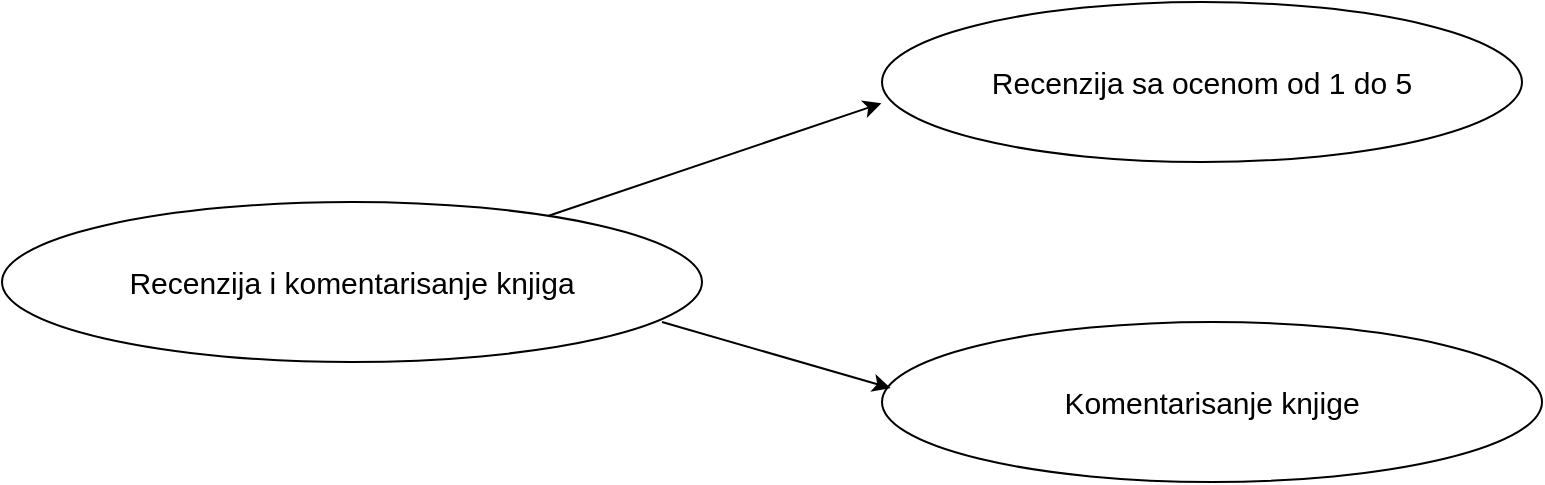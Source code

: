 <mxfile version="25.0.1">
  <diagram name="Page-1" id="g2icUiEPScYakUMUk8eU">
    <mxGraphModel dx="1036" dy="606" grid="1" gridSize="10" guides="1" tooltips="1" connect="1" arrows="1" fold="1" page="1" pageScale="1" pageWidth="850" pageHeight="1100" math="0" shadow="0">
      <root>
        <mxCell id="0" />
        <mxCell id="1" parent="0" />
        <mxCell id="HDvP1zGAA3dl8CjZesCf-1" value="Recenzija i komentarisanje knjiga" style="ellipse;whiteSpace=wrap;html=1;fontSize=15;" vertex="1" parent="1">
          <mxGeometry x="30" y="270" width="350" height="80" as="geometry" />
        </mxCell>
        <mxCell id="HDvP1zGAA3dl8CjZesCf-2" value="Recenzija sa ocenom od 1 do 5" style="ellipse;whiteSpace=wrap;html=1;fontSize=15;" vertex="1" parent="1">
          <mxGeometry x="470" y="170" width="320" height="80" as="geometry" />
        </mxCell>
        <mxCell id="HDvP1zGAA3dl8CjZesCf-3" value="Komentarisanje knjige" style="ellipse;whiteSpace=wrap;html=1;fontSize=15;" vertex="1" parent="1">
          <mxGeometry x="470" y="330" width="330" height="80" as="geometry" />
        </mxCell>
        <mxCell id="HDvP1zGAA3dl8CjZesCf-4" value="" style="endArrow=classic;html=1;rounded=0;entryX=-0.001;entryY=0.633;entryDx=0;entryDy=0;entryPerimeter=0;" edge="1" parent="1" source="HDvP1zGAA3dl8CjZesCf-1" target="HDvP1zGAA3dl8CjZesCf-2">
          <mxGeometry width="50" height="50" relative="1" as="geometry">
            <mxPoint x="400" y="340" as="sourcePoint" />
            <mxPoint x="450" y="290" as="targetPoint" />
          </mxGeometry>
        </mxCell>
        <mxCell id="HDvP1zGAA3dl8CjZesCf-5" value="" style="endArrow=classic;html=1;rounded=0;entryX=0.013;entryY=0.413;entryDx=0;entryDy=0;entryPerimeter=0;" edge="1" parent="1" target="HDvP1zGAA3dl8CjZesCf-3">
          <mxGeometry width="50" height="50" relative="1" as="geometry">
            <mxPoint x="360" y="330" as="sourcePoint" />
            <mxPoint x="450" y="290" as="targetPoint" />
          </mxGeometry>
        </mxCell>
      </root>
    </mxGraphModel>
  </diagram>
</mxfile>
